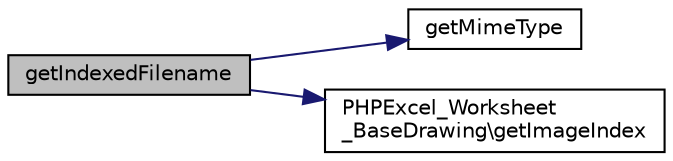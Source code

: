 digraph "getIndexedFilename"
{
  edge [fontname="Helvetica",fontsize="10",labelfontname="Helvetica",labelfontsize="10"];
  node [fontname="Helvetica",fontsize="10",shape=record];
  rankdir="LR";
  Node8 [label="getIndexedFilename",height=0.2,width=0.4,color="black", fillcolor="grey75", style="filled", fontcolor="black"];
  Node8 -> Node9 [color="midnightblue",fontsize="10",style="solid",fontname="Helvetica"];
  Node9 [label="getMimeType",height=0.2,width=0.4,color="black", fillcolor="white", style="filled",URL="$class_p_h_p_excel___worksheet___memory_drawing.html#ac06e9f7b10fca30eb41e41d4dc108b1c"];
  Node8 -> Node10 [color="midnightblue",fontsize="10",style="solid",fontname="Helvetica"];
  Node10 [label="PHPExcel_Worksheet\l_BaseDrawing\\getImageIndex",height=0.2,width=0.4,color="black", fillcolor="white", style="filled",URL="$class_p_h_p_excel___worksheet___base_drawing.html#a50fb0d04dde977dd28543feffa6a5d41"];
}
